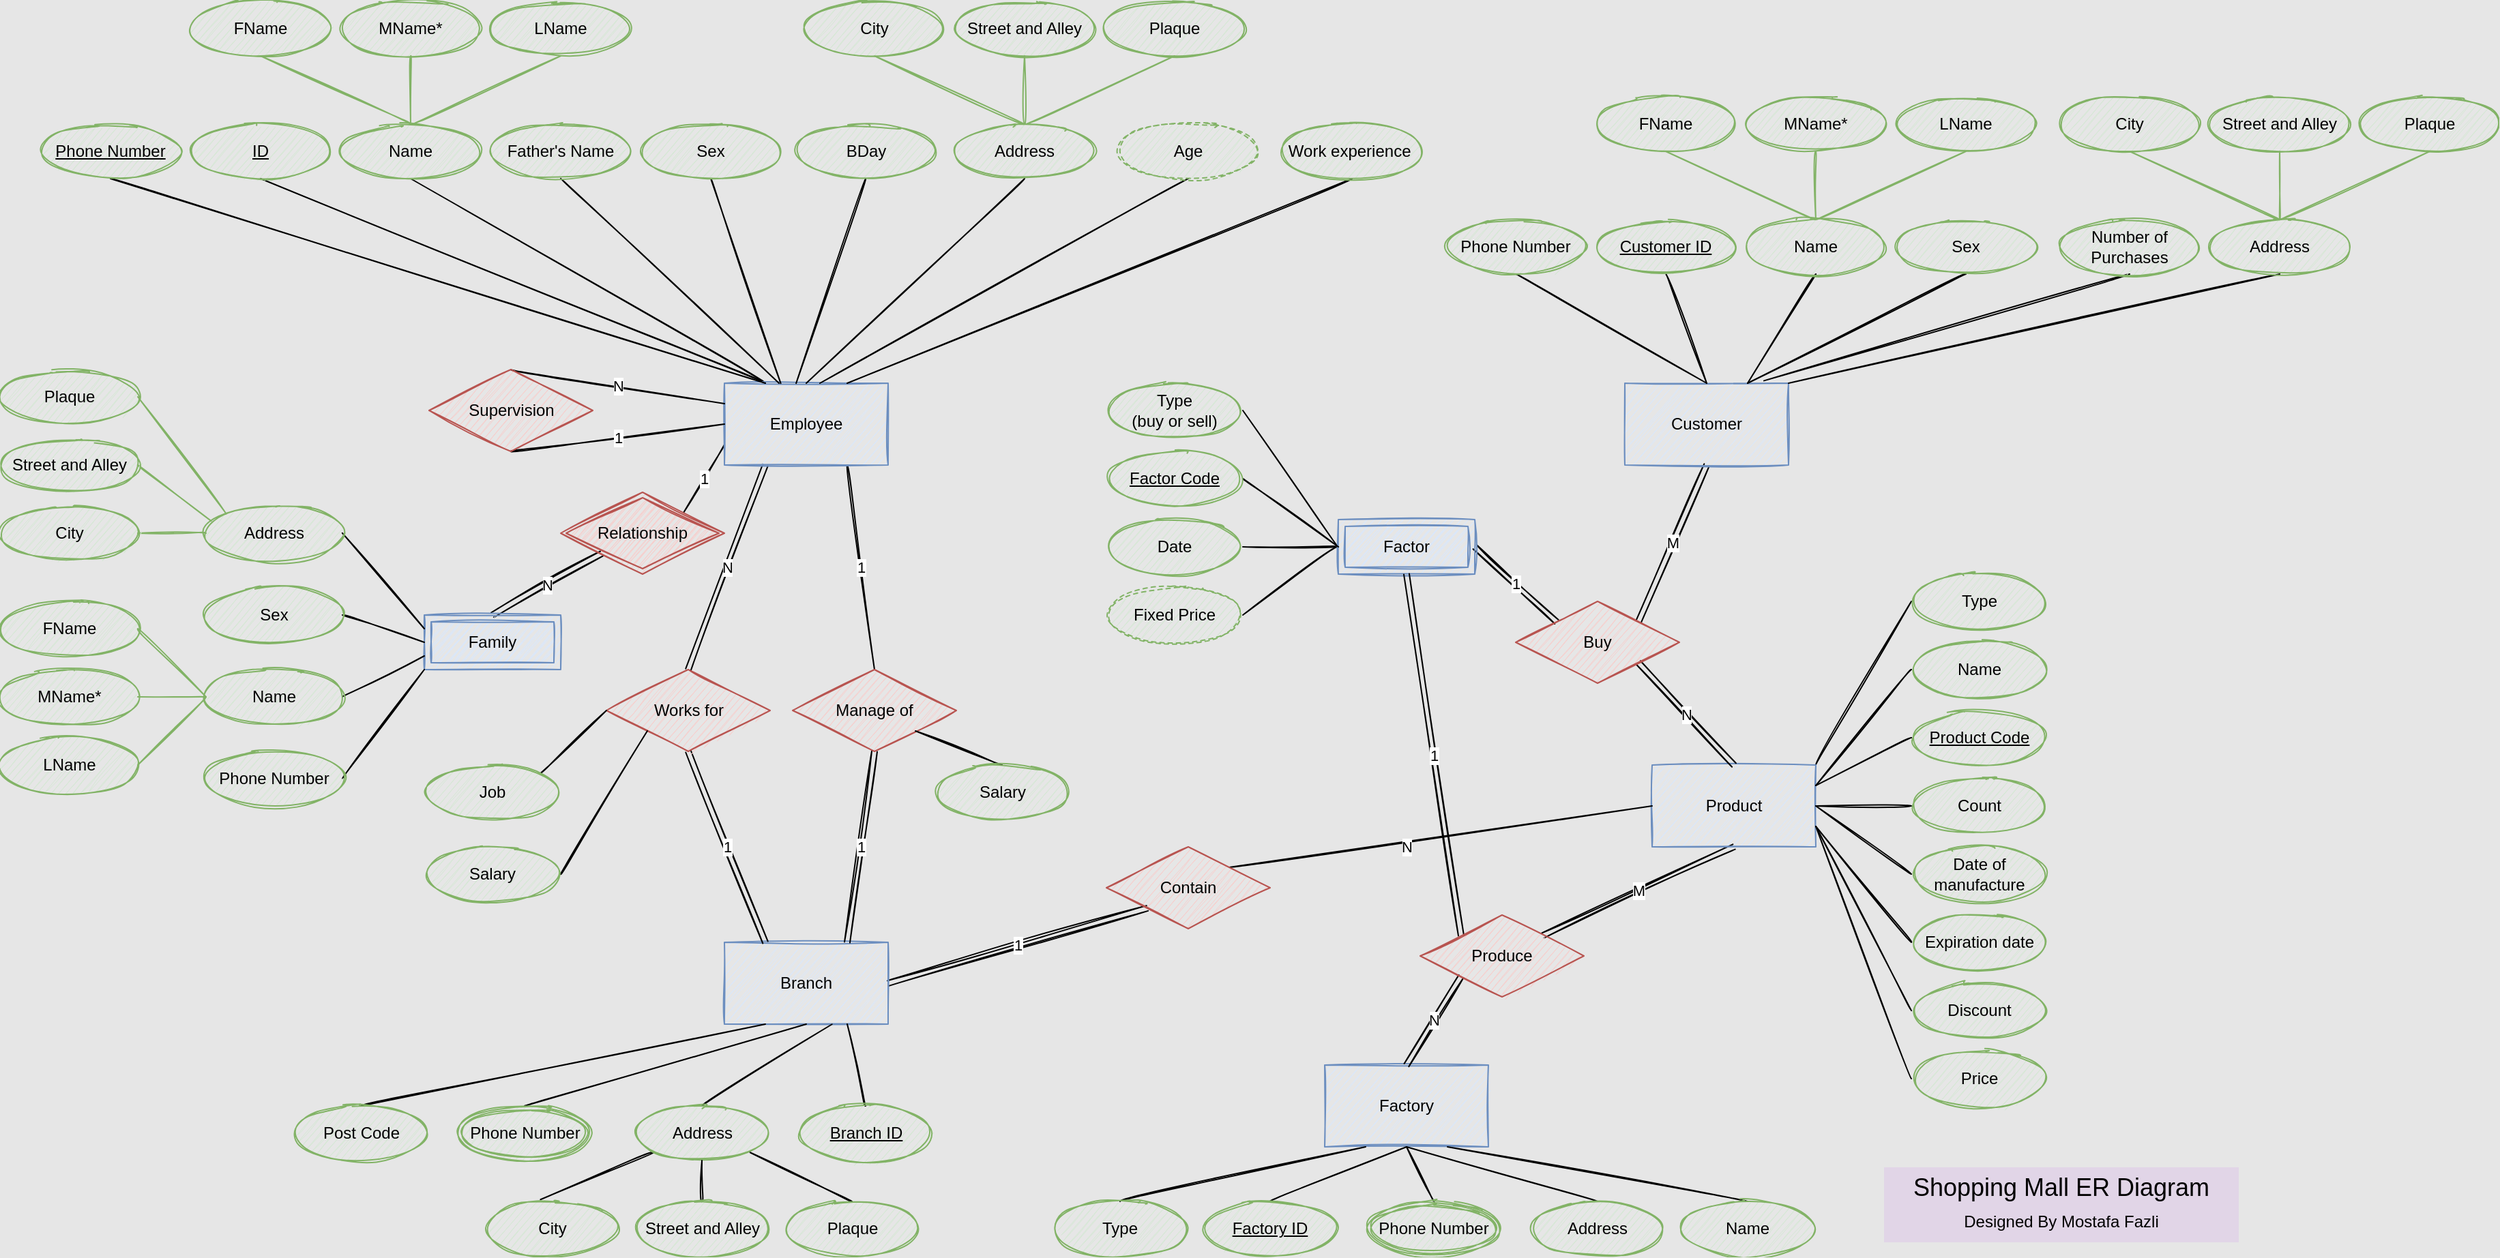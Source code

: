 <mxfile version="15.5.6" type="device"><diagram id="KsmSRCUlyd3_6DX_Sz_A" name="Page-1"><mxGraphModel dx="763" dy="616" grid="0" gridSize="10" guides="1" tooltips="1" connect="1" arrows="1" fold="1" page="0" pageScale="1" pageWidth="827" pageHeight="1169" background="#E6E6E6" math="0" shadow="0"><root><mxCell id="0"/><mxCell id="1" parent="0"/><mxCell id="WpivbtQTpWjzpoOb0Ivc-180" value="1" style="edgeStyle=none;orthogonalLoop=1;jettySize=auto;html=1;exitX=1;exitY=0.5;exitDx=0;exitDy=0;entryX=0;entryY=1;entryDx=0;entryDy=0;startArrow=none;startFill=0;endArrow=none;endFill=0;shape=link;shadow=0;strokeWidth=1;sketch=1;curved=1;" edge="1" parent="1" source="WpivbtQTpWjzpoOb0Ivc-1" target="WpivbtQTpWjzpoOb0Ivc-179"><mxGeometry relative="1" as="geometry"/></mxCell><mxCell id="WpivbtQTpWjzpoOb0Ivc-1" value="Branch" style="whiteSpace=wrap;html=1;fillColor=#dae8fc;strokeColor=#6c8ebf;shadow=0;strokeWidth=1;sketch=1;" vertex="1" parent="1"><mxGeometry x="190" y="370" width="120" height="60" as="geometry"/></mxCell><mxCell id="WpivbtQTpWjzpoOb0Ivc-35" style="edgeStyle=none;orthogonalLoop=1;jettySize=auto;html=1;exitX=0.25;exitY=0;exitDx=0;exitDy=0;entryX=0.5;entryY=1;entryDx=0;entryDy=0;startArrow=none;startFill=0;endArrow=none;endFill=0;shadow=0;strokeWidth=1;sketch=1;curved=1;" edge="1" parent="1" source="WpivbtQTpWjzpoOb0Ivc-2" target="WpivbtQTpWjzpoOb0Ivc-15"><mxGeometry relative="1" as="geometry"/></mxCell><mxCell id="WpivbtQTpWjzpoOb0Ivc-36" style="edgeStyle=none;orthogonalLoop=1;jettySize=auto;html=1;exitX=0.25;exitY=0;exitDx=0;exitDy=0;entryX=0.5;entryY=1;entryDx=0;entryDy=0;startArrow=none;startFill=0;endArrow=none;endFill=0;shadow=0;strokeWidth=1;sketch=1;curved=1;" edge="1" parent="1" source="WpivbtQTpWjzpoOb0Ivc-2" target="WpivbtQTpWjzpoOb0Ivc-12"><mxGeometry relative="1" as="geometry"/></mxCell><mxCell id="WpivbtQTpWjzpoOb0Ivc-74" value="1" style="edgeStyle=none;orthogonalLoop=1;jettySize=auto;html=1;exitX=0;exitY=0.75;exitDx=0;exitDy=0;entryX=1;entryY=0;entryDx=0;entryDy=0;startArrow=none;startFill=0;endArrow=none;endFill=0;shadow=0;strokeWidth=1;sketch=1;curved=1;" edge="1" parent="1" source="WpivbtQTpWjzpoOb0Ivc-2" target="WpivbtQTpWjzpoOb0Ivc-6"><mxGeometry relative="1" as="geometry"/></mxCell><mxCell id="WpivbtQTpWjzpoOb0Ivc-162" value="N" style="edgeStyle=none;orthogonalLoop=1;jettySize=auto;html=1;exitX=0.25;exitY=1;exitDx=0;exitDy=0;entryX=0.5;entryY=0;entryDx=0;entryDy=0;startArrow=none;startFill=0;endArrow=none;endFill=0;shape=link;shadow=0;strokeWidth=1;sketch=1;curved=1;" edge="1" parent="1" source="WpivbtQTpWjzpoOb0Ivc-2" target="WpivbtQTpWjzpoOb0Ivc-160"><mxGeometry relative="1" as="geometry"/></mxCell><mxCell id="WpivbtQTpWjzpoOb0Ivc-164" value="1" style="edgeStyle=none;orthogonalLoop=1;jettySize=auto;html=1;exitX=0.75;exitY=1;exitDx=0;exitDy=0;entryX=0.5;entryY=0;entryDx=0;entryDy=0;startArrow=none;startFill=0;endArrow=none;endFill=0;shadow=0;strokeWidth=1;sketch=1;curved=1;" edge="1" parent="1" source="WpivbtQTpWjzpoOb0Ivc-2" target="WpivbtQTpWjzpoOb0Ivc-161"><mxGeometry relative="1" as="geometry"/></mxCell><mxCell id="WpivbtQTpWjzpoOb0Ivc-2" value="Employee" style="whiteSpace=wrap;html=1;fillColor=#dae8fc;strokeColor=#6c8ebf;shadow=0;strokeWidth=1;sketch=1;" vertex="1" parent="1"><mxGeometry x="190" y="-40" width="120" height="60" as="geometry"/></mxCell><mxCell id="WpivbtQTpWjzpoOb0Ivc-173" value="M" style="edgeStyle=none;orthogonalLoop=1;jettySize=auto;html=1;exitX=0.5;exitY=1;exitDx=0;exitDy=0;entryX=1;entryY=0;entryDx=0;entryDy=0;startArrow=none;startFill=0;endArrow=none;endFill=0;shape=link;shadow=0;strokeWidth=1;sketch=1;curved=1;" edge="1" parent="1" source="WpivbtQTpWjzpoOb0Ivc-3" target="WpivbtQTpWjzpoOb0Ivc-172"><mxGeometry relative="1" as="geometry"/></mxCell><mxCell id="WpivbtQTpWjzpoOb0Ivc-3" value="Customer" style="whiteSpace=wrap;html=1;fillColor=#dae8fc;strokeColor=#6c8ebf;shadow=0;strokeWidth=1;sketch=1;" vertex="1" parent="1"><mxGeometry x="850" y="-40" width="120" height="60" as="geometry"/></mxCell><mxCell id="WpivbtQTpWjzpoOb0Ivc-143" style="edgeStyle=none;orthogonalLoop=1;jettySize=auto;html=1;exitX=1;exitY=0;exitDx=0;exitDy=0;entryX=0;entryY=0.5;entryDx=0;entryDy=0;startArrow=none;startFill=0;endArrow=none;endFill=0;shadow=0;strokeWidth=1;sketch=1;curved=1;" edge="1" parent="1" source="WpivbtQTpWjzpoOb0Ivc-4" target="WpivbtQTpWjzpoOb0Ivc-138"><mxGeometry relative="1" as="geometry"/></mxCell><mxCell id="WpivbtQTpWjzpoOb0Ivc-177" value="M" style="edgeStyle=none;orthogonalLoop=1;jettySize=auto;html=1;exitX=0.5;exitY=1;exitDx=0;exitDy=0;entryX=1;entryY=0;entryDx=0;entryDy=0;startArrow=none;startFill=0;endArrow=none;endFill=0;shape=link;shadow=0;strokeWidth=1;sketch=1;curved=1;" edge="1" parent="1" source="WpivbtQTpWjzpoOb0Ivc-4" target="WpivbtQTpWjzpoOb0Ivc-176"><mxGeometry relative="1" as="geometry"/></mxCell><mxCell id="WpivbtQTpWjzpoOb0Ivc-4" value="Product" style="whiteSpace=wrap;html=1;fillColor=#dae8fc;strokeColor=#6c8ebf;shadow=0;strokeWidth=1;sketch=1;" vertex="1" parent="1"><mxGeometry x="870" y="240" width="120" height="60" as="geometry"/></mxCell><mxCell id="WpivbtQTpWjzpoOb0Ivc-5" value="Factory" style="whiteSpace=wrap;html=1;fillColor=#dae8fc;strokeColor=#6c8ebf;shadow=0;strokeWidth=1;sketch=1;" vertex="1" parent="1"><mxGeometry x="630" y="460" width="120" height="60" as="geometry"/></mxCell><mxCell id="WpivbtQTpWjzpoOb0Ivc-75" value="N" style="edgeStyle=none;orthogonalLoop=1;jettySize=auto;html=1;exitX=0;exitY=1;exitDx=0;exitDy=0;entryX=0.5;entryY=0;entryDx=0;entryDy=0;startArrow=none;startFill=0;endArrow=none;endFill=0;shape=link;shadow=0;strokeWidth=1;sketch=1;curved=1;" edge="1" parent="1" source="WpivbtQTpWjzpoOb0Ivc-6" target="WpivbtQTpWjzpoOb0Ivc-9"><mxGeometry relative="1" as="geometry"/></mxCell><mxCell id="WpivbtQTpWjzpoOb0Ivc-6" value="Relationship" style="shape=rhombus;double=1;perimeter=rhombusPerimeter;whiteSpace=wrap;html=1;align=center;shadow=0;strokeWidth=1;fillColor=#f8cecc;strokeColor=#b85450;sketch=1;" vertex="1" parent="1"><mxGeometry x="70" y="40" width="120" height="60" as="geometry"/></mxCell><mxCell id="WpivbtQTpWjzpoOb0Ivc-9" value="Family" style="shape=ext;margin=3;double=1;whiteSpace=wrap;html=1;align=center;fillColor=#dae8fc;strokeColor=#6c8ebf;shadow=0;strokeWidth=1;sketch=1;" vertex="1" parent="1"><mxGeometry x="-30" y="130" width="100" height="40" as="geometry"/></mxCell><mxCell id="WpivbtQTpWjzpoOb0Ivc-157" style="edgeStyle=none;orthogonalLoop=1;jettySize=auto;html=1;exitX=0;exitY=0.5;exitDx=0;exitDy=0;entryX=1;entryY=0.5;entryDx=0;entryDy=0;startArrow=none;startFill=0;endArrow=none;endFill=0;shadow=0;strokeWidth=1;sketch=1;curved=1;" edge="1" parent="1" source="WpivbtQTpWjzpoOb0Ivc-11" target="WpivbtQTpWjzpoOb0Ivc-156"><mxGeometry relative="1" as="geometry"/></mxCell><mxCell id="WpivbtQTpWjzpoOb0Ivc-158" style="edgeStyle=none;orthogonalLoop=1;jettySize=auto;html=1;exitX=0;exitY=0.5;exitDx=0;exitDy=0;entryX=1;entryY=0.5;entryDx=0;entryDy=0;startArrow=none;startFill=0;endArrow=none;endFill=0;shadow=0;strokeWidth=1;sketch=1;curved=1;" edge="1" parent="1" source="WpivbtQTpWjzpoOb0Ivc-11" target="WpivbtQTpWjzpoOb0Ivc-154"><mxGeometry relative="1" as="geometry"/></mxCell><mxCell id="WpivbtQTpWjzpoOb0Ivc-174" value="1" style="edgeStyle=none;orthogonalLoop=1;jettySize=auto;html=1;exitX=1;exitY=0.5;exitDx=0;exitDy=0;entryX=0;entryY=0;entryDx=0;entryDy=0;startArrow=none;startFill=0;endArrow=none;endFill=0;shape=link;shadow=0;strokeWidth=1;sketch=1;curved=1;" edge="1" parent="1" source="WpivbtQTpWjzpoOb0Ivc-11" target="WpivbtQTpWjzpoOb0Ivc-172"><mxGeometry relative="1" as="geometry"/></mxCell><mxCell id="WpivbtQTpWjzpoOb0Ivc-183" style="edgeStyle=none;orthogonalLoop=1;jettySize=auto;html=1;exitX=0;exitY=0.5;exitDx=0;exitDy=0;entryX=1;entryY=0.5;entryDx=0;entryDy=0;startArrow=none;startFill=0;endArrow=none;endFill=0;shadow=0;strokeWidth=1;sketch=1;curved=1;" edge="1" parent="1" source="WpivbtQTpWjzpoOb0Ivc-11" target="WpivbtQTpWjzpoOb0Ivc-182"><mxGeometry relative="1" as="geometry"/></mxCell><mxCell id="WpivbtQTpWjzpoOb0Ivc-11" value="Factor" style="shape=ext;margin=3;double=1;whiteSpace=wrap;html=1;align=center;fillColor=#dae8fc;strokeColor=#6c8ebf;shadow=0;strokeWidth=1;sketch=1;" vertex="1" parent="1"><mxGeometry x="640" y="60" width="100" height="40" as="geometry"/></mxCell><mxCell id="WpivbtQTpWjzpoOb0Ivc-20" style="edgeStyle=none;orthogonalLoop=1;jettySize=auto;html=1;exitX=0.5;exitY=0;exitDx=0;exitDy=0;entryX=0.5;entryY=1;entryDx=0;entryDy=0;startArrow=none;startFill=0;endArrow=none;endFill=0;shadow=0;strokeWidth=1;fillColor=#d5e8d4;strokeColor=#82b366;sketch=1;curved=1;" edge="1" parent="1" source="WpivbtQTpWjzpoOb0Ivc-12" target="WpivbtQTpWjzpoOb0Ivc-18"><mxGeometry relative="1" as="geometry"/></mxCell><mxCell id="WpivbtQTpWjzpoOb0Ivc-21" style="edgeStyle=none;orthogonalLoop=1;jettySize=auto;html=1;exitX=0.5;exitY=0;exitDx=0;exitDy=0;entryX=0.5;entryY=1;entryDx=0;entryDy=0;startArrow=none;startFill=0;endArrow=none;endFill=0;shadow=0;strokeWidth=1;fillColor=#d5e8d4;strokeColor=#82b366;sketch=1;curved=1;" edge="1" parent="1" source="WpivbtQTpWjzpoOb0Ivc-12" target="WpivbtQTpWjzpoOb0Ivc-16"><mxGeometry relative="1" as="geometry"/></mxCell><mxCell id="WpivbtQTpWjzpoOb0Ivc-12" value="Name" style="ellipse;whiteSpace=wrap;html=1;align=center;shadow=0;strokeWidth=1;fillColor=#d5e8d4;strokeColor=#82b366;sketch=1;" vertex="1" parent="1"><mxGeometry x="-90" y="-230" width="100" height="40" as="geometry"/></mxCell><mxCell id="WpivbtQTpWjzpoOb0Ivc-15" value="ID" style="ellipse;whiteSpace=wrap;html=1;align=center;fontStyle=4;shadow=0;strokeWidth=1;fillColor=#d5e8d4;strokeColor=#82b366;sketch=1;" vertex="1" parent="1"><mxGeometry x="-200" y="-230" width="100" height="40" as="geometry"/></mxCell><mxCell id="WpivbtQTpWjzpoOb0Ivc-16" value="FName" style="ellipse;whiteSpace=wrap;html=1;align=center;shadow=0;strokeWidth=1;fillColor=#d5e8d4;strokeColor=#82b366;sketch=1;" vertex="1" parent="1"><mxGeometry x="-200" y="-320" width="100" height="40" as="geometry"/></mxCell><mxCell id="WpivbtQTpWjzpoOb0Ivc-19" value="" style="orthogonalLoop=1;jettySize=auto;html=1;startArrow=none;startFill=0;endArrow=none;endFill=0;shadow=0;strokeWidth=1;fillColor=#d5e8d4;strokeColor=#82b366;sketch=1;curved=1;" edge="1" parent="1" source="WpivbtQTpWjzpoOb0Ivc-17" target="WpivbtQTpWjzpoOb0Ivc-12"><mxGeometry relative="1" as="geometry"/></mxCell><mxCell id="WpivbtQTpWjzpoOb0Ivc-17" value="MName*" style="ellipse;whiteSpace=wrap;html=1;align=center;shadow=0;strokeWidth=1;fillColor=#d5e8d4;strokeColor=#82b366;sketch=1;" vertex="1" parent="1"><mxGeometry x="-90" y="-320" width="100" height="40" as="geometry"/></mxCell><mxCell id="WpivbtQTpWjzpoOb0Ivc-18" value="LName" style="ellipse;whiteSpace=wrap;html=1;align=center;shadow=0;strokeWidth=1;fillColor=#d5e8d4;strokeColor=#82b366;sketch=1;" vertex="1" parent="1"><mxGeometry x="20" y="-320" width="100" height="40" as="geometry"/></mxCell><mxCell id="WpivbtQTpWjzpoOb0Ivc-45" style="edgeStyle=none;orthogonalLoop=1;jettySize=auto;html=1;exitX=0.5;exitY=1;exitDx=0;exitDy=0;entryX=0.25;entryY=0;entryDx=0;entryDy=0;startArrow=none;startFill=0;endArrow=none;endFill=0;shadow=0;strokeWidth=1;sketch=1;curved=1;" edge="1" parent="1" source="WpivbtQTpWjzpoOb0Ivc-23" target="WpivbtQTpWjzpoOb0Ivc-2"><mxGeometry relative="1" as="geometry"/></mxCell><mxCell id="WpivbtQTpWjzpoOb0Ivc-23" value="Phone Number" style="ellipse;whiteSpace=wrap;html=1;align=center;fontStyle=4;shadow=0;strokeWidth=1;fillColor=#d5e8d4;strokeColor=#82b366;sketch=1;" vertex="1" parent="1"><mxGeometry x="-310" y="-230" width="100" height="40" as="geometry"/></mxCell><mxCell id="WpivbtQTpWjzpoOb0Ivc-38" style="edgeStyle=none;orthogonalLoop=1;jettySize=auto;html=1;exitX=0.5;exitY=1;exitDx=0;exitDy=0;entryX=0.344;entryY=0.001;entryDx=0;entryDy=0;startArrow=none;startFill=0;endArrow=none;endFill=0;entryPerimeter=0;shadow=0;strokeWidth=1;sketch=1;curved=1;" edge="1" parent="1" source="WpivbtQTpWjzpoOb0Ivc-24" target="WpivbtQTpWjzpoOb0Ivc-2"><mxGeometry relative="1" as="geometry"/></mxCell><mxCell id="WpivbtQTpWjzpoOb0Ivc-24" value="Sex" style="ellipse;whiteSpace=wrap;html=1;align=center;shadow=0;strokeWidth=1;fillColor=#d5e8d4;strokeColor=#82b366;sketch=1;" vertex="1" parent="1"><mxGeometry x="130" y="-230" width="100" height="40" as="geometry"/></mxCell><mxCell id="WpivbtQTpWjzpoOb0Ivc-39" style="edgeStyle=none;orthogonalLoop=1;jettySize=auto;html=1;exitX=0.5;exitY=1;exitDx=0;exitDy=0;startArrow=none;startFill=0;endArrow=none;endFill=0;entryX=0.438;entryY=0.001;entryDx=0;entryDy=0;entryPerimeter=0;shadow=0;strokeWidth=1;sketch=1;curved=1;" edge="1" parent="1" source="WpivbtQTpWjzpoOb0Ivc-25" target="WpivbtQTpWjzpoOb0Ivc-2"><mxGeometry relative="1" as="geometry"><mxPoint x="250" y="-40.0" as="targetPoint"/></mxGeometry></mxCell><mxCell id="WpivbtQTpWjzpoOb0Ivc-25" value="BDay" style="ellipse;whiteSpace=wrap;html=1;align=center;shadow=0;strokeWidth=1;fillColor=#d5e8d4;strokeColor=#82b366;sketch=1;" vertex="1" parent="1"><mxGeometry x="243.5" y="-230" width="100" height="40" as="geometry"/></mxCell><mxCell id="WpivbtQTpWjzpoOb0Ivc-30" style="edgeStyle=none;orthogonalLoop=1;jettySize=auto;html=1;exitX=0.5;exitY=0;exitDx=0;exitDy=0;entryX=0.5;entryY=1;entryDx=0;entryDy=0;startArrow=none;startFill=0;endArrow=none;endFill=0;shadow=0;strokeWidth=1;fillColor=#d5e8d4;strokeColor=#82b366;sketch=1;curved=1;" edge="1" parent="1" source="WpivbtQTpWjzpoOb0Ivc-26" target="WpivbtQTpWjzpoOb0Ivc-29"><mxGeometry relative="1" as="geometry"/></mxCell><mxCell id="WpivbtQTpWjzpoOb0Ivc-31" style="edgeStyle=none;orthogonalLoop=1;jettySize=auto;html=1;exitX=0.5;exitY=0;exitDx=0;exitDy=0;entryX=0.5;entryY=1;entryDx=0;entryDy=0;startArrow=none;startFill=0;endArrow=none;endFill=0;shadow=0;strokeWidth=1;fillColor=#d5e8d4;strokeColor=#82b366;sketch=1;curved=1;" edge="1" parent="1" source="WpivbtQTpWjzpoOb0Ivc-26" target="WpivbtQTpWjzpoOb0Ivc-27"><mxGeometry relative="1" as="geometry"/></mxCell><mxCell id="WpivbtQTpWjzpoOb0Ivc-32" style="edgeStyle=none;orthogonalLoop=1;jettySize=auto;html=1;exitX=0.5;exitY=0;exitDx=0;exitDy=0;entryX=0.5;entryY=1;entryDx=0;entryDy=0;startArrow=none;startFill=0;endArrow=none;endFill=0;shadow=0;strokeWidth=1;fillColor=#d5e8d4;strokeColor=#82b366;sketch=1;curved=1;" edge="1" parent="1" source="WpivbtQTpWjzpoOb0Ivc-26" target="WpivbtQTpWjzpoOb0Ivc-28"><mxGeometry relative="1" as="geometry"/></mxCell><mxCell id="WpivbtQTpWjzpoOb0Ivc-40" style="edgeStyle=none;orthogonalLoop=1;jettySize=auto;html=1;exitX=0.5;exitY=1;exitDx=0;exitDy=0;startArrow=none;startFill=0;endArrow=none;endFill=0;shadow=0;strokeWidth=1;sketch=1;curved=1;" edge="1" parent="1" source="WpivbtQTpWjzpoOb0Ivc-26"><mxGeometry relative="1" as="geometry"><mxPoint x="250" y="-40.0" as="targetPoint"/></mxGeometry></mxCell><mxCell id="WpivbtQTpWjzpoOb0Ivc-26" value="Address" style="ellipse;whiteSpace=wrap;html=1;align=center;shadow=0;strokeWidth=1;fillColor=#d5e8d4;strokeColor=#82b366;sketch=1;" vertex="1" parent="1"><mxGeometry x="360" y="-230" width="100" height="40" as="geometry"/></mxCell><mxCell id="WpivbtQTpWjzpoOb0Ivc-27" value="Street and Alley" style="ellipse;whiteSpace=wrap;html=1;align=center;shadow=0;strokeWidth=1;fillColor=#d5e8d4;strokeColor=#82b366;sketch=1;" vertex="1" parent="1"><mxGeometry x="360" y="-320" width="100" height="40" as="geometry"/></mxCell><mxCell id="WpivbtQTpWjzpoOb0Ivc-28" value="Plaque" style="ellipse;whiteSpace=wrap;html=1;align=center;shadow=0;strokeWidth=1;fillColor=#d5e8d4;strokeColor=#82b366;sketch=1;" vertex="1" parent="1"><mxGeometry x="470" y="-320" width="100" height="40" as="geometry"/></mxCell><mxCell id="WpivbtQTpWjzpoOb0Ivc-29" value="City" style="ellipse;whiteSpace=wrap;html=1;align=center;shadow=0;strokeWidth=1;fillColor=#d5e8d4;strokeColor=#82b366;sketch=1;" vertex="1" parent="1"><mxGeometry x="250" y="-320" width="100" height="40" as="geometry"/></mxCell><mxCell id="WpivbtQTpWjzpoOb0Ivc-41" style="edgeStyle=none;orthogonalLoop=1;jettySize=auto;html=1;exitX=0.5;exitY=1;exitDx=0;exitDy=0;startArrow=none;startFill=0;endArrow=none;endFill=0;shadow=0;strokeWidth=1;sketch=1;curved=1;" edge="1" parent="1" source="WpivbtQTpWjzpoOb0Ivc-33"><mxGeometry relative="1" as="geometry"><mxPoint x="260" y="-40.0" as="targetPoint"/></mxGeometry></mxCell><mxCell id="WpivbtQTpWjzpoOb0Ivc-33" value="Age" style="ellipse;whiteSpace=wrap;html=1;align=center;dashed=1;shadow=0;strokeWidth=1;fillColor=#d5e8d4;strokeColor=#82b366;sketch=1;" vertex="1" parent="1"><mxGeometry x="480" y="-230" width="100" height="40" as="geometry"/></mxCell><mxCell id="WpivbtQTpWjzpoOb0Ivc-42" style="edgeStyle=none;orthogonalLoop=1;jettySize=auto;html=1;exitX=0.5;exitY=1;exitDx=0;exitDy=0;entryX=0.75;entryY=0;entryDx=0;entryDy=0;startArrow=none;startFill=0;endArrow=none;endFill=0;shadow=0;strokeWidth=1;sketch=1;curved=1;" edge="1" parent="1" source="WpivbtQTpWjzpoOb0Ivc-34" target="WpivbtQTpWjzpoOb0Ivc-2"><mxGeometry relative="1" as="geometry"/></mxCell><mxCell id="WpivbtQTpWjzpoOb0Ivc-34" value="Work experience&amp;nbsp;" style="ellipse;whiteSpace=wrap;html=1;align=center;shadow=0;strokeWidth=1;fillColor=#d5e8d4;strokeColor=#82b366;sketch=1;" vertex="1" parent="1"><mxGeometry x="600" y="-230" width="100" height="40" as="geometry"/></mxCell><mxCell id="WpivbtQTpWjzpoOb0Ivc-44" style="edgeStyle=none;orthogonalLoop=1;jettySize=auto;html=1;exitX=0.5;exitY=1;exitDx=0;exitDy=0;startArrow=none;startFill=0;endArrow=none;endFill=0;shadow=0;strokeWidth=1;sketch=1;curved=1;" edge="1" parent="1" source="WpivbtQTpWjzpoOb0Ivc-43"><mxGeometry relative="1" as="geometry"><mxPoint x="230" y="-40" as="targetPoint"/></mxGeometry></mxCell><mxCell id="WpivbtQTpWjzpoOb0Ivc-43" value="Father's Name" style="ellipse;whiteSpace=wrap;html=1;align=center;shadow=0;strokeWidth=1;fillColor=#d5e8d4;strokeColor=#82b366;sketch=1;" vertex="1" parent="1"><mxGeometry x="20" y="-230" width="100" height="40" as="geometry"/></mxCell><mxCell id="WpivbtQTpWjzpoOb0Ivc-46" style="edgeStyle=none;orthogonalLoop=1;jettySize=auto;html=1;exitX=0.5;exitY=0;exitDx=0;exitDy=0;entryX=0.5;entryY=1;entryDx=0;entryDy=0;startArrow=none;startFill=0;endArrow=none;endFill=0;shadow=0;strokeWidth=1;fillColor=#d5e8d4;strokeColor=#82b366;sketch=1;curved=1;" edge="1" parent="1" source="WpivbtQTpWjzpoOb0Ivc-48" target="WpivbtQTpWjzpoOb0Ivc-53"><mxGeometry relative="1" as="geometry"/></mxCell><mxCell id="WpivbtQTpWjzpoOb0Ivc-47" style="edgeStyle=none;orthogonalLoop=1;jettySize=auto;html=1;exitX=0.5;exitY=0;exitDx=0;exitDy=0;entryX=0.5;entryY=1;entryDx=0;entryDy=0;startArrow=none;startFill=0;endArrow=none;endFill=0;shadow=0;strokeWidth=1;fillColor=#d5e8d4;strokeColor=#82b366;sketch=1;curved=1;" edge="1" parent="1" source="WpivbtQTpWjzpoOb0Ivc-48" target="WpivbtQTpWjzpoOb0Ivc-50"><mxGeometry relative="1" as="geometry"/></mxCell><mxCell id="WpivbtQTpWjzpoOb0Ivc-71" style="edgeStyle=none;orthogonalLoop=1;jettySize=auto;html=1;exitX=0.5;exitY=1;exitDx=0;exitDy=0;entryX=0.75;entryY=0;entryDx=0;entryDy=0;startArrow=none;startFill=0;endArrow=none;endFill=0;shadow=0;strokeWidth=1;sketch=1;curved=1;" edge="1" parent="1" source="WpivbtQTpWjzpoOb0Ivc-48" target="WpivbtQTpWjzpoOb0Ivc-3"><mxGeometry relative="1" as="geometry"/></mxCell><mxCell id="WpivbtQTpWjzpoOb0Ivc-48" value="Name" style="ellipse;whiteSpace=wrap;html=1;align=center;shadow=0;strokeWidth=1;fillColor=#d5e8d4;strokeColor=#82b366;sketch=1;" vertex="1" parent="1"><mxGeometry x="940" y="-160" width="100" height="40" as="geometry"/></mxCell><mxCell id="WpivbtQTpWjzpoOb0Ivc-72" style="edgeStyle=none;orthogonalLoop=1;jettySize=auto;html=1;exitX=0.5;exitY=1;exitDx=0;exitDy=0;entryX=0.5;entryY=0;entryDx=0;entryDy=0;startArrow=none;startFill=0;endArrow=none;endFill=0;shadow=0;strokeWidth=1;sketch=1;curved=1;" edge="1" parent="1" source="WpivbtQTpWjzpoOb0Ivc-49" target="WpivbtQTpWjzpoOb0Ivc-3"><mxGeometry relative="1" as="geometry"/></mxCell><mxCell id="WpivbtQTpWjzpoOb0Ivc-49" value="Customer ID" style="ellipse;whiteSpace=wrap;html=1;align=center;fontStyle=4;shadow=0;strokeWidth=1;fillColor=#d5e8d4;strokeColor=#82b366;sketch=1;" vertex="1" parent="1"><mxGeometry x="830" y="-160" width="100" height="40" as="geometry"/></mxCell><mxCell id="WpivbtQTpWjzpoOb0Ivc-50" value="FName" style="ellipse;whiteSpace=wrap;html=1;align=center;shadow=0;strokeWidth=1;fillColor=#d5e8d4;strokeColor=#82b366;sketch=1;" vertex="1" parent="1"><mxGeometry x="830" y="-250" width="100" height="40" as="geometry"/></mxCell><mxCell id="WpivbtQTpWjzpoOb0Ivc-51" value="" style="orthogonalLoop=1;jettySize=auto;html=1;startArrow=none;startFill=0;endArrow=none;endFill=0;shadow=0;strokeWidth=1;fillColor=#d5e8d4;strokeColor=#82b366;sketch=1;curved=1;" edge="1" parent="1" source="WpivbtQTpWjzpoOb0Ivc-52" target="WpivbtQTpWjzpoOb0Ivc-48"><mxGeometry relative="1" as="geometry"/></mxCell><mxCell id="WpivbtQTpWjzpoOb0Ivc-52" value="MName*" style="ellipse;whiteSpace=wrap;html=1;align=center;shadow=0;strokeWidth=1;fillColor=#d5e8d4;strokeColor=#82b366;sketch=1;" vertex="1" parent="1"><mxGeometry x="940" y="-250" width="100" height="40" as="geometry"/></mxCell><mxCell id="WpivbtQTpWjzpoOb0Ivc-53" value="LName" style="ellipse;whiteSpace=wrap;html=1;align=center;shadow=0;strokeWidth=1;fillColor=#d5e8d4;strokeColor=#82b366;sketch=1;" vertex="1" parent="1"><mxGeometry x="1050" y="-250" width="100" height="40" as="geometry"/></mxCell><mxCell id="WpivbtQTpWjzpoOb0Ivc-70" style="edgeStyle=none;orthogonalLoop=1;jettySize=auto;html=1;exitX=0.5;exitY=1;exitDx=0;exitDy=0;entryX=0.75;entryY=0;entryDx=0;entryDy=0;startArrow=none;startFill=0;endArrow=none;endFill=0;shadow=0;strokeWidth=1;sketch=1;curved=1;" edge="1" parent="1" source="WpivbtQTpWjzpoOb0Ivc-55" target="WpivbtQTpWjzpoOb0Ivc-3"><mxGeometry relative="1" as="geometry"/></mxCell><mxCell id="WpivbtQTpWjzpoOb0Ivc-55" value="Sex" style="ellipse;whiteSpace=wrap;html=1;align=center;shadow=0;strokeWidth=1;fillColor=#d5e8d4;strokeColor=#82b366;sketch=1;" vertex="1" parent="1"><mxGeometry x="1050" y="-160" width="100" height="40" as="geometry"/></mxCell><mxCell id="WpivbtQTpWjzpoOb0Ivc-57" style="edgeStyle=none;orthogonalLoop=1;jettySize=auto;html=1;exitX=0.5;exitY=0;exitDx=0;exitDy=0;entryX=0.5;entryY=1;entryDx=0;entryDy=0;startArrow=none;startFill=0;endArrow=none;endFill=0;shadow=0;strokeWidth=1;fillColor=#d5e8d4;strokeColor=#82b366;sketch=1;curved=1;" edge="1" parent="1" source="WpivbtQTpWjzpoOb0Ivc-60" target="WpivbtQTpWjzpoOb0Ivc-63"><mxGeometry relative="1" as="geometry"/></mxCell><mxCell id="WpivbtQTpWjzpoOb0Ivc-58" style="edgeStyle=none;orthogonalLoop=1;jettySize=auto;html=1;exitX=0.5;exitY=0;exitDx=0;exitDy=0;entryX=0.5;entryY=1;entryDx=0;entryDy=0;startArrow=none;startFill=0;endArrow=none;endFill=0;shadow=0;strokeWidth=1;fillColor=#d5e8d4;strokeColor=#82b366;sketch=1;curved=1;" edge="1" parent="1" source="WpivbtQTpWjzpoOb0Ivc-60" target="WpivbtQTpWjzpoOb0Ivc-61"><mxGeometry relative="1" as="geometry"/></mxCell><mxCell id="WpivbtQTpWjzpoOb0Ivc-59" style="edgeStyle=none;orthogonalLoop=1;jettySize=auto;html=1;exitX=0.5;exitY=0;exitDx=0;exitDy=0;entryX=0.5;entryY=1;entryDx=0;entryDy=0;startArrow=none;startFill=0;endArrow=none;endFill=0;shadow=0;strokeWidth=1;fillColor=#d5e8d4;strokeColor=#82b366;sketch=1;curved=1;" edge="1" parent="1" source="WpivbtQTpWjzpoOb0Ivc-60" target="WpivbtQTpWjzpoOb0Ivc-62"><mxGeometry relative="1" as="geometry"/></mxCell><mxCell id="WpivbtQTpWjzpoOb0Ivc-68" style="edgeStyle=none;orthogonalLoop=1;jettySize=auto;html=1;exitX=0.5;exitY=1;exitDx=0;exitDy=0;entryX=1;entryY=0;entryDx=0;entryDy=0;startArrow=none;startFill=0;endArrow=none;endFill=0;shadow=0;strokeWidth=1;sketch=1;curved=1;" edge="1" parent="1" source="WpivbtQTpWjzpoOb0Ivc-60" target="WpivbtQTpWjzpoOb0Ivc-3"><mxGeometry relative="1" as="geometry"/></mxCell><mxCell id="WpivbtQTpWjzpoOb0Ivc-60" value="Address" style="ellipse;whiteSpace=wrap;html=1;align=center;shadow=0;strokeWidth=1;fillColor=#d5e8d4;strokeColor=#82b366;sketch=1;" vertex="1" parent="1"><mxGeometry x="1280" y="-160" width="100" height="40" as="geometry"/></mxCell><mxCell id="WpivbtQTpWjzpoOb0Ivc-61" value="Street and Alley" style="ellipse;whiteSpace=wrap;html=1;align=center;shadow=0;strokeWidth=1;fillColor=#d5e8d4;strokeColor=#82b366;sketch=1;" vertex="1" parent="1"><mxGeometry x="1280" y="-250" width="100" height="40" as="geometry"/></mxCell><mxCell id="WpivbtQTpWjzpoOb0Ivc-62" value="Plaque" style="ellipse;whiteSpace=wrap;html=1;align=center;shadow=0;strokeWidth=1;fillColor=#d5e8d4;strokeColor=#82b366;sketch=1;" vertex="1" parent="1"><mxGeometry x="1390" y="-250" width="100" height="40" as="geometry"/></mxCell><mxCell id="WpivbtQTpWjzpoOb0Ivc-63" value="City" style="ellipse;whiteSpace=wrap;html=1;align=center;shadow=0;strokeWidth=1;fillColor=#d5e8d4;strokeColor=#82b366;sketch=1;" vertex="1" parent="1"><mxGeometry x="1170" y="-250" width="100" height="40" as="geometry"/></mxCell><mxCell id="WpivbtQTpWjzpoOb0Ivc-69" style="edgeStyle=none;orthogonalLoop=1;jettySize=auto;html=1;exitX=0.5;exitY=1;exitDx=0;exitDy=0;entryX=0.85;entryY=-0.03;entryDx=0;entryDy=0;entryPerimeter=0;startArrow=none;startFill=0;endArrow=none;endFill=0;shadow=0;strokeWidth=1;sketch=1;curved=1;" edge="1" parent="1" source="WpivbtQTpWjzpoOb0Ivc-65" target="WpivbtQTpWjzpoOb0Ivc-3"><mxGeometry relative="1" as="geometry"/></mxCell><mxCell id="WpivbtQTpWjzpoOb0Ivc-65" value="Number of Purchases" style="ellipse;whiteSpace=wrap;html=1;align=center;shadow=0;strokeWidth=1;fillColor=#d5e8d4;strokeColor=#82b366;sketch=1;" vertex="1" parent="1"><mxGeometry x="1170" y="-160" width="100" height="40" as="geometry"/></mxCell><mxCell id="WpivbtQTpWjzpoOb0Ivc-73" style="edgeStyle=none;orthogonalLoop=1;jettySize=auto;html=1;exitX=0.5;exitY=1;exitDx=0;exitDy=0;entryX=0.5;entryY=0;entryDx=0;entryDy=0;startArrow=none;startFill=0;endArrow=none;endFill=0;shadow=0;strokeWidth=1;sketch=1;curved=1;" edge="1" parent="1" source="WpivbtQTpWjzpoOb0Ivc-67" target="WpivbtQTpWjzpoOb0Ivc-3"><mxGeometry relative="1" as="geometry"/></mxCell><mxCell id="WpivbtQTpWjzpoOb0Ivc-67" value="Phone Number" style="ellipse;whiteSpace=wrap;html=1;align=center;shadow=0;strokeWidth=1;fillColor=#d5e8d4;strokeColor=#82b366;sketch=1;" vertex="1" parent="1"><mxGeometry x="720" y="-160" width="100" height="40" as="geometry"/></mxCell><mxCell id="WpivbtQTpWjzpoOb0Ivc-87" style="edgeStyle=none;orthogonalLoop=1;jettySize=auto;html=1;exitX=0;exitY=0.5;exitDx=0;exitDy=0;entryX=1;entryY=0.5;entryDx=0;entryDy=0;startArrow=none;startFill=0;endArrow=none;endFill=0;shadow=0;strokeWidth=1;fillColor=#d5e8d4;strokeColor=#82b366;sketch=1;curved=1;" edge="1" parent="1" source="WpivbtQTpWjzpoOb0Ivc-76" target="WpivbtQTpWjzpoOb0Ivc-79"><mxGeometry relative="1" as="geometry"/></mxCell><mxCell id="WpivbtQTpWjzpoOb0Ivc-88" style="edgeStyle=none;orthogonalLoop=1;jettySize=auto;html=1;exitX=0;exitY=0.5;exitDx=0;exitDy=0;startArrow=none;startFill=0;endArrow=none;endFill=0;shadow=0;strokeWidth=1;fillColor=#d5e8d4;strokeColor=#82b366;sketch=1;curved=1;" edge="1" parent="1" source="WpivbtQTpWjzpoOb0Ivc-76" target="WpivbtQTpWjzpoOb0Ivc-78"><mxGeometry relative="1" as="geometry"/></mxCell><mxCell id="WpivbtQTpWjzpoOb0Ivc-98" style="edgeStyle=none;orthogonalLoop=1;jettySize=auto;html=1;exitX=1;exitY=0.5;exitDx=0;exitDy=0;entryX=0;entryY=0.75;entryDx=0;entryDy=0;startArrow=none;startFill=0;endArrow=none;endFill=0;shadow=0;strokeWidth=1;sketch=1;curved=1;" edge="1" parent="1" source="WpivbtQTpWjzpoOb0Ivc-76" target="WpivbtQTpWjzpoOb0Ivc-9"><mxGeometry relative="1" as="geometry"/></mxCell><mxCell id="WpivbtQTpWjzpoOb0Ivc-76" value="Name" style="ellipse;whiteSpace=wrap;html=1;align=center;shadow=0;strokeWidth=1;fillColor=#d5e8d4;strokeColor=#82b366;sketch=1;" vertex="1" parent="1"><mxGeometry x="-190" y="170" width="100" height="40" as="geometry"/></mxCell><mxCell id="WpivbtQTpWjzpoOb0Ivc-89" style="edgeStyle=none;orthogonalLoop=1;jettySize=auto;html=1;exitX=1;exitY=0.5;exitDx=0;exitDy=0;entryX=0;entryY=0.5;entryDx=0;entryDy=0;startArrow=none;startFill=0;endArrow=none;endFill=0;shadow=0;strokeWidth=1;fillColor=#d5e8d4;strokeColor=#82b366;sketch=1;curved=1;" edge="1" parent="1" source="WpivbtQTpWjzpoOb0Ivc-77" target="WpivbtQTpWjzpoOb0Ivc-76"><mxGeometry relative="1" as="geometry"/></mxCell><mxCell id="WpivbtQTpWjzpoOb0Ivc-77" value="FName" style="ellipse;whiteSpace=wrap;html=1;align=center;shadow=0;strokeWidth=1;fillColor=#d5e8d4;strokeColor=#82b366;sketch=1;" vertex="1" parent="1"><mxGeometry x="-340" y="120" width="100" height="40" as="geometry"/></mxCell><mxCell id="WpivbtQTpWjzpoOb0Ivc-78" value="MName*" style="ellipse;whiteSpace=wrap;html=1;align=center;shadow=0;strokeWidth=1;fillColor=#d5e8d4;strokeColor=#82b366;sketch=1;" vertex="1" parent="1"><mxGeometry x="-340" y="170" width="100" height="40" as="geometry"/></mxCell><mxCell id="WpivbtQTpWjzpoOb0Ivc-79" value="LName" style="ellipse;whiteSpace=wrap;html=1;align=center;shadow=0;strokeWidth=1;fillColor=#d5e8d4;strokeColor=#82b366;sketch=1;" vertex="1" parent="1"><mxGeometry x="-340" y="220" width="100" height="40" as="geometry"/></mxCell><mxCell id="WpivbtQTpWjzpoOb0Ivc-99" style="edgeStyle=none;orthogonalLoop=1;jettySize=auto;html=1;exitX=1;exitY=0.5;exitDx=0;exitDy=0;entryX=0;entryY=0.5;entryDx=0;entryDy=0;startArrow=none;startFill=0;endArrow=none;endFill=0;shadow=0;strokeWidth=1;sketch=1;curved=1;" edge="1" parent="1" source="WpivbtQTpWjzpoOb0Ivc-81" target="WpivbtQTpWjzpoOb0Ivc-9"><mxGeometry relative="1" as="geometry"/></mxCell><mxCell id="WpivbtQTpWjzpoOb0Ivc-81" value="Sex" style="ellipse;whiteSpace=wrap;html=1;align=center;shadow=0;strokeWidth=1;fillColor=#d5e8d4;strokeColor=#82b366;sketch=1;" vertex="1" parent="1"><mxGeometry x="-190" y="110" width="100" height="40" as="geometry"/></mxCell><mxCell id="WpivbtQTpWjzpoOb0Ivc-90" style="edgeStyle=none;orthogonalLoop=1;jettySize=auto;html=1;exitX=0;exitY=0.5;exitDx=0;exitDy=0;entryX=1;entryY=0.5;entryDx=0;entryDy=0;startArrow=none;startFill=0;endArrow=none;endFill=0;shadow=0;strokeWidth=1;fillColor=#d5e8d4;strokeColor=#82b366;sketch=1;curved=1;" edge="1" parent="1" source="WpivbtQTpWjzpoOb0Ivc-82" target="WpivbtQTpWjzpoOb0Ivc-85"><mxGeometry relative="1" as="geometry"/></mxCell><mxCell id="WpivbtQTpWjzpoOb0Ivc-93" style="edgeStyle=none;orthogonalLoop=1;jettySize=auto;html=1;exitX=0;exitY=0;exitDx=0;exitDy=0;entryX=1;entryY=0.5;entryDx=0;entryDy=0;startArrow=none;startFill=0;endArrow=none;endFill=0;shadow=0;strokeWidth=1;fillColor=#d5e8d4;strokeColor=#82b366;sketch=1;curved=1;" edge="1" parent="1" source="WpivbtQTpWjzpoOb0Ivc-82" target="WpivbtQTpWjzpoOb0Ivc-84"><mxGeometry relative="1" as="geometry"/></mxCell><mxCell id="WpivbtQTpWjzpoOb0Ivc-100" style="edgeStyle=none;orthogonalLoop=1;jettySize=auto;html=1;exitX=1;exitY=0.5;exitDx=0;exitDy=0;entryX=0;entryY=0.25;entryDx=0;entryDy=0;startArrow=none;startFill=0;endArrow=none;endFill=0;shadow=0;strokeWidth=1;sketch=1;curved=1;" edge="1" parent="1" source="WpivbtQTpWjzpoOb0Ivc-82" target="WpivbtQTpWjzpoOb0Ivc-9"><mxGeometry relative="1" as="geometry"/></mxCell><mxCell id="WpivbtQTpWjzpoOb0Ivc-82" value="Address" style="ellipse;whiteSpace=wrap;html=1;align=center;shadow=0;strokeWidth=1;fillColor=#d5e8d4;strokeColor=#82b366;sketch=1;" vertex="1" parent="1"><mxGeometry x="-190" y="50" width="100" height="40" as="geometry"/></mxCell><mxCell id="WpivbtQTpWjzpoOb0Ivc-91" style="edgeStyle=none;orthogonalLoop=1;jettySize=auto;html=1;exitX=1;exitY=0.5;exitDx=0;exitDy=0;entryX=0.038;entryY=0.277;entryDx=0;entryDy=0;startArrow=none;startFill=0;endArrow=none;endFill=0;entryPerimeter=0;shadow=0;strokeWidth=1;fillColor=#d5e8d4;strokeColor=#82b366;sketch=1;curved=1;" edge="1" parent="1" source="WpivbtQTpWjzpoOb0Ivc-83" target="WpivbtQTpWjzpoOb0Ivc-82"><mxGeometry relative="1" as="geometry"/></mxCell><mxCell id="WpivbtQTpWjzpoOb0Ivc-83" value="Street and Alley" style="ellipse;whiteSpace=wrap;html=1;align=center;shadow=0;strokeWidth=1;fillColor=#d5e8d4;strokeColor=#82b366;sketch=1;" vertex="1" parent="1"><mxGeometry x="-340" width="100" height="40" as="geometry"/></mxCell><mxCell id="WpivbtQTpWjzpoOb0Ivc-84" value="Plaque" style="ellipse;whiteSpace=wrap;html=1;align=center;shadow=0;strokeWidth=1;fillColor=#d5e8d4;strokeColor=#82b366;sketch=1;" vertex="1" parent="1"><mxGeometry x="-340" y="-50" width="100" height="40" as="geometry"/></mxCell><mxCell id="WpivbtQTpWjzpoOb0Ivc-85" value="City" style="ellipse;whiteSpace=wrap;html=1;align=center;shadow=0;strokeWidth=1;fillColor=#d5e8d4;strokeColor=#82b366;sketch=1;" vertex="1" parent="1"><mxGeometry x="-340" y="50" width="100" height="40" as="geometry"/></mxCell><mxCell id="WpivbtQTpWjzpoOb0Ivc-97" style="edgeStyle=none;orthogonalLoop=1;jettySize=auto;html=1;exitX=1;exitY=0.5;exitDx=0;exitDy=0;entryX=0;entryY=1;entryDx=0;entryDy=0;startArrow=none;startFill=0;endArrow=none;endFill=0;shadow=0;strokeWidth=1;sketch=1;curved=1;" edge="1" parent="1" source="WpivbtQTpWjzpoOb0Ivc-95" target="WpivbtQTpWjzpoOb0Ivc-9"><mxGeometry relative="1" as="geometry"/></mxCell><mxCell id="WpivbtQTpWjzpoOb0Ivc-95" value="&lt;span&gt;Phone Number&lt;/span&gt;" style="ellipse;whiteSpace=wrap;html=1;align=center;shadow=0;strokeWidth=1;fillColor=#d5e8d4;strokeColor=#82b366;sketch=1;" vertex="1" parent="1"><mxGeometry x="-190" y="230" width="100" height="40" as="geometry"/></mxCell><mxCell id="WpivbtQTpWjzpoOb0Ivc-110" style="edgeStyle=none;orthogonalLoop=1;jettySize=auto;html=1;exitX=0;exitY=1;exitDx=0;exitDy=0;entryX=0.417;entryY=-0.034;entryDx=0;entryDy=0;entryPerimeter=0;startArrow=none;startFill=0;endArrow=none;endFill=0;shadow=0;strokeWidth=1;sketch=1;curved=1;" edge="1" parent="1" source="WpivbtQTpWjzpoOb0Ivc-102" target="WpivbtQTpWjzpoOb0Ivc-105"><mxGeometry relative="1" as="geometry"/></mxCell><mxCell id="WpivbtQTpWjzpoOb0Ivc-115" style="edgeStyle=none;orthogonalLoop=1;jettySize=auto;html=1;exitX=0.5;exitY=0;exitDx=0;exitDy=0;entryX=0.657;entryY=1.002;entryDx=0;entryDy=0;entryPerimeter=0;startArrow=none;startFill=0;endArrow=none;endFill=0;shadow=0;strokeWidth=1;sketch=1;curved=1;" edge="1" parent="1" source="WpivbtQTpWjzpoOb0Ivc-102" target="WpivbtQTpWjzpoOb0Ivc-1"><mxGeometry relative="1" as="geometry"/></mxCell><mxCell id="WpivbtQTpWjzpoOb0Ivc-102" value="Address" style="ellipse;whiteSpace=wrap;html=1;align=center;shadow=0;strokeWidth=1;fillColor=#d5e8d4;strokeColor=#82b366;sketch=1;" vertex="1" parent="1"><mxGeometry x="123.5" y="490" width="100" height="40" as="geometry"/></mxCell><mxCell id="WpivbtQTpWjzpoOb0Ivc-111" style="edgeStyle=none;orthogonalLoop=1;jettySize=auto;html=1;exitX=0.5;exitY=0;exitDx=0;exitDy=0;entryX=0.5;entryY=1;entryDx=0;entryDy=0;startArrow=none;startFill=0;endArrow=none;endFill=0;shadow=0;strokeWidth=1;sketch=1;curved=1;" edge="1" parent="1" source="WpivbtQTpWjzpoOb0Ivc-103" target="WpivbtQTpWjzpoOb0Ivc-102"><mxGeometry relative="1" as="geometry"/></mxCell><mxCell id="WpivbtQTpWjzpoOb0Ivc-103" value="Street and Alley" style="ellipse;whiteSpace=wrap;html=1;align=center;shadow=0;strokeWidth=1;fillColor=#d5e8d4;strokeColor=#82b366;sketch=1;" vertex="1" parent="1"><mxGeometry x="123.5" y="560" width="100" height="40" as="geometry"/></mxCell><mxCell id="WpivbtQTpWjzpoOb0Ivc-112" style="edgeStyle=none;orthogonalLoop=1;jettySize=auto;html=1;exitX=0.5;exitY=0;exitDx=0;exitDy=0;entryX=1;entryY=1;entryDx=0;entryDy=0;startArrow=none;startFill=0;endArrow=none;endFill=0;shadow=0;strokeWidth=1;sketch=1;curved=1;" edge="1" parent="1" source="WpivbtQTpWjzpoOb0Ivc-104" target="WpivbtQTpWjzpoOb0Ivc-102"><mxGeometry relative="1" as="geometry"/></mxCell><mxCell id="WpivbtQTpWjzpoOb0Ivc-104" value="Plaque" style="ellipse;whiteSpace=wrap;html=1;align=center;shadow=0;strokeWidth=1;fillColor=#d5e8d4;strokeColor=#82b366;sketch=1;" vertex="1" parent="1"><mxGeometry x="233.5" y="560" width="100" height="40" as="geometry"/></mxCell><mxCell id="WpivbtQTpWjzpoOb0Ivc-105" value="City" style="ellipse;whiteSpace=wrap;html=1;align=center;shadow=0;strokeWidth=1;fillColor=#d5e8d4;strokeColor=#82b366;sketch=1;" vertex="1" parent="1"><mxGeometry x="13.5" y="560" width="100" height="40" as="geometry"/></mxCell><mxCell id="WpivbtQTpWjzpoOb0Ivc-116" style="edgeStyle=none;orthogonalLoop=1;jettySize=auto;html=1;exitX=0.5;exitY=0;exitDx=0;exitDy=0;entryX=0.5;entryY=1;entryDx=0;entryDy=0;startArrow=none;startFill=0;endArrow=none;endFill=0;shadow=0;strokeWidth=1;sketch=1;curved=1;" edge="1" parent="1" source="WpivbtQTpWjzpoOb0Ivc-106" target="WpivbtQTpWjzpoOb0Ivc-1"><mxGeometry relative="1" as="geometry"/></mxCell><mxCell id="WpivbtQTpWjzpoOb0Ivc-106" value="Phone Number" style="ellipse;shape=doubleEllipse;margin=3;whiteSpace=wrap;html=1;align=center;shadow=0;strokeWidth=1;fillColor=#d5e8d4;strokeColor=#82b366;sketch=1;" vertex="1" parent="1"><mxGeometry x="-6.5" y="490" width="100" height="40" as="geometry"/></mxCell><mxCell id="WpivbtQTpWjzpoOb0Ivc-117" style="edgeStyle=none;orthogonalLoop=1;jettySize=auto;html=1;exitX=0.5;exitY=0;exitDx=0;exitDy=0;entryX=0.25;entryY=1;entryDx=0;entryDy=0;startArrow=none;startFill=0;endArrow=none;endFill=0;shadow=0;strokeWidth=1;sketch=1;curved=1;" edge="1" parent="1" source="WpivbtQTpWjzpoOb0Ivc-107" target="WpivbtQTpWjzpoOb0Ivc-1"><mxGeometry relative="1" as="geometry"/></mxCell><mxCell id="WpivbtQTpWjzpoOb0Ivc-107" value="Post Code" style="ellipse;whiteSpace=wrap;html=1;align=center;shadow=0;strokeWidth=1;fillColor=#d5e8d4;strokeColor=#82b366;sketch=1;" vertex="1" parent="1"><mxGeometry x="-126.5" y="490" width="100" height="40" as="geometry"/></mxCell><mxCell id="WpivbtQTpWjzpoOb0Ivc-114" style="edgeStyle=none;orthogonalLoop=1;jettySize=auto;html=1;exitX=0.5;exitY=0;exitDx=0;exitDy=0;entryX=0.75;entryY=1;entryDx=0;entryDy=0;startArrow=none;startFill=0;endArrow=none;endFill=0;shadow=0;strokeWidth=1;sketch=1;curved=1;" edge="1" parent="1" source="WpivbtQTpWjzpoOb0Ivc-108" target="WpivbtQTpWjzpoOb0Ivc-1"><mxGeometry relative="1" as="geometry"/></mxCell><mxCell id="WpivbtQTpWjzpoOb0Ivc-108" value="Branch ID" style="ellipse;whiteSpace=wrap;html=1;align=center;fontStyle=4;shadow=0;strokeWidth=1;fillColor=#d5e8d4;strokeColor=#82b366;sketch=1;" vertex="1" parent="1"><mxGeometry x="243.5" y="490" width="100" height="40" as="geometry"/></mxCell><mxCell id="WpivbtQTpWjzpoOb0Ivc-128" style="edgeStyle=none;orthogonalLoop=1;jettySize=auto;html=1;exitX=0.5;exitY=0;exitDx=0;exitDy=0;entryX=0.5;entryY=1;entryDx=0;entryDy=0;startArrow=none;startFill=0;endArrow=none;endFill=0;shadow=0;strokeWidth=1;sketch=1;curved=1;" edge="1" parent="1" source="WpivbtQTpWjzpoOb0Ivc-118" target="WpivbtQTpWjzpoOb0Ivc-5"><mxGeometry relative="1" as="geometry"/></mxCell><mxCell id="WpivbtQTpWjzpoOb0Ivc-118" value="Factory ID" style="ellipse;whiteSpace=wrap;html=1;align=center;fontStyle=4;shadow=0;strokeWidth=1;fillColor=#d5e8d4;strokeColor=#82b366;sketch=1;" vertex="1" parent="1"><mxGeometry x="540" y="560" width="100" height="40" as="geometry"/></mxCell><mxCell id="WpivbtQTpWjzpoOb0Ivc-129" style="edgeStyle=none;orthogonalLoop=1;jettySize=auto;html=1;exitX=0.5;exitY=0;exitDx=0;exitDy=0;entryX=0.5;entryY=1;entryDx=0;entryDy=0;startArrow=none;startFill=0;endArrow=none;endFill=0;shadow=0;strokeWidth=1;sketch=1;curved=1;" edge="1" parent="1" source="WpivbtQTpWjzpoOb0Ivc-119" target="WpivbtQTpWjzpoOb0Ivc-5"><mxGeometry relative="1" as="geometry"/></mxCell><mxCell id="WpivbtQTpWjzpoOb0Ivc-119" value="Phone Number" style="ellipse;shape=doubleEllipse;margin=3;whiteSpace=wrap;html=1;align=center;shadow=0;strokeWidth=1;fillColor=#d5e8d4;strokeColor=#82b366;sketch=1;" vertex="1" parent="1"><mxGeometry x="660" y="560" width="100" height="40" as="geometry"/></mxCell><mxCell id="WpivbtQTpWjzpoOb0Ivc-130" style="edgeStyle=none;orthogonalLoop=1;jettySize=auto;html=1;exitX=0.5;exitY=0;exitDx=0;exitDy=0;entryX=0.5;entryY=1;entryDx=0;entryDy=0;startArrow=none;startFill=0;endArrow=none;endFill=0;shadow=0;strokeWidth=1;sketch=1;curved=1;" edge="1" parent="1" source="WpivbtQTpWjzpoOb0Ivc-120" target="WpivbtQTpWjzpoOb0Ivc-5"><mxGeometry relative="1" as="geometry"/></mxCell><mxCell id="WpivbtQTpWjzpoOb0Ivc-120" value="Address" style="ellipse;whiteSpace=wrap;html=1;align=center;shadow=0;strokeWidth=1;fillColor=#d5e8d4;strokeColor=#82b366;sketch=1;" vertex="1" parent="1"><mxGeometry x="780" y="560" width="100" height="40" as="geometry"/></mxCell><mxCell id="WpivbtQTpWjzpoOb0Ivc-131" style="edgeStyle=none;orthogonalLoop=1;jettySize=auto;html=1;exitX=0.5;exitY=0;exitDx=0;exitDy=0;entryX=0.75;entryY=1;entryDx=0;entryDy=0;startArrow=none;startFill=0;endArrow=none;endFill=0;shadow=0;strokeWidth=1;sketch=1;curved=1;" edge="1" parent="1" source="WpivbtQTpWjzpoOb0Ivc-124" target="WpivbtQTpWjzpoOb0Ivc-5"><mxGeometry relative="1" as="geometry"/></mxCell><mxCell id="WpivbtQTpWjzpoOb0Ivc-124" value="Name" style="ellipse;whiteSpace=wrap;html=1;align=center;shadow=0;strokeWidth=1;fillColor=#d5e8d4;strokeColor=#82b366;sketch=1;" vertex="1" parent="1"><mxGeometry x="890" y="560" width="100" height="40" as="geometry"/></mxCell><mxCell id="WpivbtQTpWjzpoOb0Ivc-127" style="edgeStyle=none;orthogonalLoop=1;jettySize=auto;html=1;exitX=0.5;exitY=0;exitDx=0;exitDy=0;entryX=0.25;entryY=1;entryDx=0;entryDy=0;startArrow=none;startFill=0;endArrow=none;endFill=0;shadow=0;strokeWidth=1;sketch=1;curved=1;" edge="1" parent="1" source="WpivbtQTpWjzpoOb0Ivc-125" target="WpivbtQTpWjzpoOb0Ivc-5"><mxGeometry relative="1" as="geometry"/></mxCell><mxCell id="WpivbtQTpWjzpoOb0Ivc-125" value="Type" style="ellipse;whiteSpace=wrap;html=1;align=center;shadow=0;strokeWidth=1;fillColor=#d5e8d4;strokeColor=#82b366;sketch=1;" vertex="1" parent="1"><mxGeometry x="430" y="560" width="100" height="40" as="geometry"/></mxCell><mxCell id="WpivbtQTpWjzpoOb0Ivc-145" style="edgeStyle=none;orthogonalLoop=1;jettySize=auto;html=1;exitX=0;exitY=0.5;exitDx=0;exitDy=0;entryX=1;entryY=0.25;entryDx=0;entryDy=0;startArrow=none;startFill=0;endArrow=none;endFill=0;shadow=0;strokeWidth=1;sketch=1;curved=1;" edge="1" parent="1" source="WpivbtQTpWjzpoOb0Ivc-134" target="WpivbtQTpWjzpoOb0Ivc-4"><mxGeometry relative="1" as="geometry"/></mxCell><mxCell id="WpivbtQTpWjzpoOb0Ivc-134" value="Product Code" style="ellipse;whiteSpace=wrap;html=1;align=center;fontStyle=4;shadow=0;strokeWidth=1;fillColor=#d5e8d4;strokeColor=#82b366;sketch=1;" vertex="1" parent="1"><mxGeometry x="1060" y="200" width="100" height="40" as="geometry"/></mxCell><mxCell id="WpivbtQTpWjzpoOb0Ivc-146" style="edgeStyle=none;orthogonalLoop=1;jettySize=auto;html=1;exitX=0;exitY=0.5;exitDx=0;exitDy=0;entryX=1;entryY=0.5;entryDx=0;entryDy=0;startArrow=none;startFill=0;endArrow=none;endFill=0;shadow=0;strokeWidth=1;sketch=1;curved=1;" edge="1" parent="1" source="WpivbtQTpWjzpoOb0Ivc-136" target="WpivbtQTpWjzpoOb0Ivc-4"><mxGeometry relative="1" as="geometry"/></mxCell><mxCell id="WpivbtQTpWjzpoOb0Ivc-136" value="Count" style="ellipse;whiteSpace=wrap;html=1;align=center;shadow=0;strokeWidth=1;fillColor=#d5e8d4;strokeColor=#82b366;sketch=1;" vertex="1" parent="1"><mxGeometry x="1060" y="250" width="100" height="40" as="geometry"/></mxCell><mxCell id="WpivbtQTpWjzpoOb0Ivc-147" style="edgeStyle=none;orthogonalLoop=1;jettySize=auto;html=1;exitX=0;exitY=0.5;exitDx=0;exitDy=0;entryX=1;entryY=0.5;entryDx=0;entryDy=0;startArrow=none;startFill=0;endArrow=none;endFill=0;shadow=0;strokeWidth=1;sketch=1;curved=1;" edge="1" parent="1" source="WpivbtQTpWjzpoOb0Ivc-137" target="WpivbtQTpWjzpoOb0Ivc-4"><mxGeometry relative="1" as="geometry"/></mxCell><mxCell id="WpivbtQTpWjzpoOb0Ivc-137" value="Date of manufacture" style="ellipse;whiteSpace=wrap;html=1;align=center;shadow=0;strokeWidth=1;fillColor=#d5e8d4;strokeColor=#82b366;sketch=1;" vertex="1" parent="1"><mxGeometry x="1060" y="300" width="100" height="40" as="geometry"/></mxCell><mxCell id="WpivbtQTpWjzpoOb0Ivc-138" value="Type" style="ellipse;whiteSpace=wrap;html=1;align=center;shadow=0;strokeWidth=1;fillColor=#d5e8d4;strokeColor=#82b366;sketch=1;" vertex="1" parent="1"><mxGeometry x="1060" y="100" width="100" height="40" as="geometry"/></mxCell><mxCell id="WpivbtQTpWjzpoOb0Ivc-148" style="edgeStyle=none;orthogonalLoop=1;jettySize=auto;html=1;exitX=0;exitY=0.5;exitDx=0;exitDy=0;entryX=1;entryY=0.75;entryDx=0;entryDy=0;startArrow=none;startFill=0;endArrow=none;endFill=0;shadow=0;strokeWidth=1;sketch=1;curved=1;" edge="1" parent="1" source="WpivbtQTpWjzpoOb0Ivc-139" target="WpivbtQTpWjzpoOb0Ivc-4"><mxGeometry relative="1" as="geometry"/></mxCell><mxCell id="WpivbtQTpWjzpoOb0Ivc-139" value="Expiration date" style="ellipse;whiteSpace=wrap;html=1;align=center;shadow=0;strokeWidth=1;fillColor=#d5e8d4;strokeColor=#82b366;sketch=1;" vertex="1" parent="1"><mxGeometry x="1060" y="350" width="100" height="40" as="geometry"/></mxCell><mxCell id="WpivbtQTpWjzpoOb0Ivc-149" style="edgeStyle=none;orthogonalLoop=1;jettySize=auto;html=1;exitX=0;exitY=0.5;exitDx=0;exitDy=0;entryX=1;entryY=0.75;entryDx=0;entryDy=0;startArrow=none;startFill=0;endArrow=none;endFill=0;shadow=0;strokeWidth=1;sketch=1;curved=1;" edge="1" parent="1" source="WpivbtQTpWjzpoOb0Ivc-140" target="WpivbtQTpWjzpoOb0Ivc-4"><mxGeometry relative="1" as="geometry"/></mxCell><mxCell id="WpivbtQTpWjzpoOb0Ivc-140" value="Discount" style="ellipse;whiteSpace=wrap;html=1;align=center;shadow=0;strokeWidth=1;fillColor=#d5e8d4;strokeColor=#82b366;sketch=1;" vertex="1" parent="1"><mxGeometry x="1060" y="400" width="100" height="40" as="geometry"/></mxCell><mxCell id="WpivbtQTpWjzpoOb0Ivc-150" style="edgeStyle=none;orthogonalLoop=1;jettySize=auto;html=1;exitX=0;exitY=0.5;exitDx=0;exitDy=0;entryX=1;entryY=0.75;entryDx=0;entryDy=0;startArrow=none;startFill=0;endArrow=none;endFill=0;shadow=0;strokeWidth=1;sketch=1;curved=1;" edge="1" parent="1" source="WpivbtQTpWjzpoOb0Ivc-141" target="WpivbtQTpWjzpoOb0Ivc-4"><mxGeometry relative="1" as="geometry"/></mxCell><mxCell id="WpivbtQTpWjzpoOb0Ivc-141" value="Price" style="ellipse;whiteSpace=wrap;html=1;align=center;shadow=0;strokeWidth=1;fillColor=#d5e8d4;strokeColor=#82b366;sketch=1;" vertex="1" parent="1"><mxGeometry x="1060" y="450" width="100" height="40" as="geometry"/></mxCell><mxCell id="WpivbtQTpWjzpoOb0Ivc-144" style="edgeStyle=none;orthogonalLoop=1;jettySize=auto;html=1;exitX=0;exitY=0.5;exitDx=0;exitDy=0;entryX=1;entryY=0.25;entryDx=0;entryDy=0;startArrow=none;startFill=0;endArrow=none;endFill=0;shadow=0;strokeWidth=1;sketch=1;curved=1;" edge="1" parent="1" source="WpivbtQTpWjzpoOb0Ivc-142" target="WpivbtQTpWjzpoOb0Ivc-4"><mxGeometry relative="1" as="geometry"/></mxCell><mxCell id="WpivbtQTpWjzpoOb0Ivc-142" value="Name" style="ellipse;whiteSpace=wrap;html=1;align=center;shadow=0;strokeWidth=1;fillColor=#d5e8d4;strokeColor=#82b366;sketch=1;" vertex="1" parent="1"><mxGeometry x="1060" y="150" width="100" height="40" as="geometry"/></mxCell><mxCell id="WpivbtQTpWjzpoOb0Ivc-159" style="edgeStyle=none;orthogonalLoop=1;jettySize=auto;html=1;exitX=1;exitY=0.5;exitDx=0;exitDy=0;entryX=0;entryY=0.5;entryDx=0;entryDy=0;startArrow=none;startFill=0;endArrow=none;endFill=0;shadow=0;strokeWidth=1;sketch=1;curved=1;" edge="1" parent="1" source="WpivbtQTpWjzpoOb0Ivc-152" target="WpivbtQTpWjzpoOb0Ivc-11"><mxGeometry relative="1" as="geometry"/></mxCell><mxCell id="WpivbtQTpWjzpoOb0Ivc-152" value="Factor Code" style="ellipse;whiteSpace=wrap;html=1;align=center;fontStyle=4;shadow=0;strokeWidth=1;fillColor=#d5e8d4;strokeColor=#82b366;sketch=1;" vertex="1" parent="1"><mxGeometry x="470" y="10" width="100" height="40" as="geometry"/></mxCell><mxCell id="WpivbtQTpWjzpoOb0Ivc-154" value="Date" style="ellipse;whiteSpace=wrap;html=1;align=center;shadow=0;strokeWidth=1;fillColor=#d5e8d4;strokeColor=#82b366;sketch=1;" vertex="1" parent="1"><mxGeometry x="470" y="60" width="100" height="40" as="geometry"/></mxCell><mxCell id="WpivbtQTpWjzpoOb0Ivc-156" value="Fixed Price" style="ellipse;whiteSpace=wrap;html=1;align=center;dashed=1;shadow=0;strokeWidth=1;fillColor=#d5e8d4;strokeColor=#82b366;sketch=1;" vertex="1" parent="1"><mxGeometry x="470" y="110" width="100" height="40" as="geometry"/></mxCell><mxCell id="WpivbtQTpWjzpoOb0Ivc-163" value="1" style="edgeStyle=none;orthogonalLoop=1;jettySize=auto;html=1;exitX=0.5;exitY=1;exitDx=0;exitDy=0;entryX=0.25;entryY=0;entryDx=0;entryDy=0;startArrow=none;startFill=0;endArrow=none;endFill=0;shape=link;shadow=0;strokeWidth=1;sketch=1;curved=1;" edge="1" parent="1" source="WpivbtQTpWjzpoOb0Ivc-160" target="WpivbtQTpWjzpoOb0Ivc-1"><mxGeometry relative="1" as="geometry"/></mxCell><mxCell id="WpivbtQTpWjzpoOb0Ivc-160" value="Works for" style="shape=rhombus;perimeter=rhombusPerimeter;whiteSpace=wrap;html=1;align=center;shadow=0;strokeWidth=1;fillColor=#f8cecc;strokeColor=#b85450;sketch=1;" vertex="1" parent="1"><mxGeometry x="103.5" y="170" width="120" height="60" as="geometry"/></mxCell><mxCell id="WpivbtQTpWjzpoOb0Ivc-165" value="1" style="edgeStyle=none;orthogonalLoop=1;jettySize=auto;html=1;exitX=0.5;exitY=1;exitDx=0;exitDy=0;entryX=0.75;entryY=0;entryDx=0;entryDy=0;startArrow=none;startFill=0;endArrow=none;endFill=0;shape=link;shadow=0;strokeWidth=1;sketch=1;curved=1;" edge="1" parent="1" source="WpivbtQTpWjzpoOb0Ivc-161" target="WpivbtQTpWjzpoOb0Ivc-1"><mxGeometry relative="1" as="geometry"/></mxCell><mxCell id="WpivbtQTpWjzpoOb0Ivc-161" value="Manage of" style="shape=rhombus;perimeter=rhombusPerimeter;whiteSpace=wrap;html=1;align=center;shadow=0;strokeWidth=1;fillColor=#f8cecc;strokeColor=#b85450;sketch=1;" vertex="1" parent="1"><mxGeometry x="240" y="170" width="120" height="60" as="geometry"/></mxCell><mxCell id="WpivbtQTpWjzpoOb0Ivc-168" style="edgeStyle=none;orthogonalLoop=1;jettySize=auto;html=1;exitX=1;exitY=0;exitDx=0;exitDy=0;entryX=0;entryY=0.5;entryDx=0;entryDy=0;startArrow=none;startFill=0;endArrow=none;endFill=0;shadow=0;strokeWidth=1;sketch=1;curved=1;" edge="1" parent="1" source="WpivbtQTpWjzpoOb0Ivc-166" target="WpivbtQTpWjzpoOb0Ivc-160"><mxGeometry relative="1" as="geometry"/></mxCell><mxCell id="WpivbtQTpWjzpoOb0Ivc-166" value="Job" style="ellipse;whiteSpace=wrap;html=1;align=center;shadow=0;strokeWidth=1;fillColor=#d5e8d4;strokeColor=#82b366;sketch=1;" vertex="1" parent="1"><mxGeometry x="-30" y="240" width="100" height="40" as="geometry"/></mxCell><mxCell id="WpivbtQTpWjzpoOb0Ivc-169" style="edgeStyle=none;orthogonalLoop=1;jettySize=auto;html=1;exitX=1;exitY=0.5;exitDx=0;exitDy=0;entryX=0;entryY=1;entryDx=0;entryDy=0;startArrow=none;startFill=0;endArrow=none;endFill=0;shadow=0;strokeWidth=1;sketch=1;curved=1;" edge="1" parent="1" source="WpivbtQTpWjzpoOb0Ivc-167" target="WpivbtQTpWjzpoOb0Ivc-160"><mxGeometry relative="1" as="geometry"/></mxCell><mxCell id="WpivbtQTpWjzpoOb0Ivc-167" value="Salary" style="ellipse;whiteSpace=wrap;html=1;align=center;shadow=0;strokeWidth=1;fillColor=#d5e8d4;strokeColor=#82b366;sketch=1;" vertex="1" parent="1"><mxGeometry x="-30" y="300" width="100" height="40" as="geometry"/></mxCell><mxCell id="WpivbtQTpWjzpoOb0Ivc-171" style="edgeStyle=none;orthogonalLoop=1;jettySize=auto;html=1;exitX=0.5;exitY=0;exitDx=0;exitDy=0;entryX=1;entryY=1;entryDx=0;entryDy=0;startArrow=none;startFill=0;endArrow=none;endFill=0;shadow=0;strokeWidth=1;sketch=1;curved=1;" edge="1" parent="1" source="WpivbtQTpWjzpoOb0Ivc-170" target="WpivbtQTpWjzpoOb0Ivc-161"><mxGeometry relative="1" as="geometry"/></mxCell><mxCell id="WpivbtQTpWjzpoOb0Ivc-170" value="Salary" style="ellipse;whiteSpace=wrap;html=1;align=center;shadow=0;strokeWidth=1;fillColor=#d5e8d4;strokeColor=#82b366;sketch=1;" vertex="1" parent="1"><mxGeometry x="343.5" y="240" width="100" height="40" as="geometry"/></mxCell><mxCell id="WpivbtQTpWjzpoOb0Ivc-175" value="N" style="edgeStyle=none;orthogonalLoop=1;jettySize=auto;html=1;exitX=1;exitY=1;exitDx=0;exitDy=0;entryX=0.5;entryY=0;entryDx=0;entryDy=0;startArrow=none;startFill=0;endArrow=none;endFill=0;shape=link;shadow=0;strokeWidth=1;sketch=1;curved=1;" edge="1" parent="1" source="WpivbtQTpWjzpoOb0Ivc-172" target="WpivbtQTpWjzpoOb0Ivc-4"><mxGeometry relative="1" as="geometry"/></mxCell><mxCell id="WpivbtQTpWjzpoOb0Ivc-172" value="Buy" style="shape=rhombus;perimeter=rhombusPerimeter;whiteSpace=wrap;html=1;align=center;shadow=0;strokeWidth=1;fillColor=#f8cecc;strokeColor=#b85450;sketch=1;" vertex="1" parent="1"><mxGeometry x="770" y="120" width="120" height="60" as="geometry"/></mxCell><mxCell id="WpivbtQTpWjzpoOb0Ivc-178" value="N" style="edgeStyle=none;orthogonalLoop=1;jettySize=auto;html=1;exitX=0;exitY=1;exitDx=0;exitDy=0;entryX=0.5;entryY=0;entryDx=0;entryDy=0;startArrow=none;startFill=0;endArrow=none;endFill=0;shape=link;shadow=0;strokeWidth=1;sketch=1;curved=1;" edge="1" parent="1" source="WpivbtQTpWjzpoOb0Ivc-176" target="WpivbtQTpWjzpoOb0Ivc-5"><mxGeometry relative="1" as="geometry"/></mxCell><mxCell id="WpivbtQTpWjzpoOb0Ivc-184" value="1" style="edgeStyle=none;orthogonalLoop=1;jettySize=auto;html=1;exitX=0;exitY=0;exitDx=0;exitDy=0;entryX=0.5;entryY=1;entryDx=0;entryDy=0;startArrow=none;startFill=0;endArrow=none;endFill=0;shape=link;shadow=0;strokeWidth=1;sketch=1;curved=1;" edge="1" parent="1" source="WpivbtQTpWjzpoOb0Ivc-176" target="WpivbtQTpWjzpoOb0Ivc-11"><mxGeometry relative="1" as="geometry"/></mxCell><mxCell id="WpivbtQTpWjzpoOb0Ivc-176" value="Produce" style="shape=rhombus;perimeter=rhombusPerimeter;whiteSpace=wrap;html=1;align=center;shadow=0;strokeWidth=1;fillColor=#f8cecc;strokeColor=#b85450;sketch=1;" vertex="1" parent="1"><mxGeometry x="700" y="350" width="120" height="60" as="geometry"/></mxCell><mxCell id="WpivbtQTpWjzpoOb0Ivc-181" value="N" style="edgeStyle=none;orthogonalLoop=1;jettySize=auto;html=1;exitX=1;exitY=0;exitDx=0;exitDy=0;entryX=0;entryY=0.5;entryDx=0;entryDy=0;startArrow=none;startFill=0;endArrow=none;endFill=0;shadow=0;strokeWidth=1;sketch=1;curved=1;" edge="1" parent="1" source="WpivbtQTpWjzpoOb0Ivc-179" target="WpivbtQTpWjzpoOb0Ivc-4"><mxGeometry x="-0.165" y="-4" relative="1" as="geometry"><mxPoint as="offset"/></mxGeometry></mxCell><mxCell id="WpivbtQTpWjzpoOb0Ivc-179" value="Contain" style="shape=rhombus;perimeter=rhombusPerimeter;whiteSpace=wrap;html=1;align=center;shadow=0;strokeWidth=1;fillColor=#f8cecc;strokeColor=#b85450;sketch=1;" vertex="1" parent="1"><mxGeometry x="470" y="300" width="120" height="60" as="geometry"/></mxCell><mxCell id="WpivbtQTpWjzpoOb0Ivc-182" value="Type&lt;br&gt;(buy or sell)" style="ellipse;whiteSpace=wrap;html=1;align=center;shadow=0;strokeWidth=1;fillColor=#d5e8d4;strokeColor=#82b366;sketch=1;" vertex="1" parent="1"><mxGeometry x="470" y="-40" width="100" height="40" as="geometry"/></mxCell><mxCell id="WpivbtQTpWjzpoOb0Ivc-186" value="N" style="edgeStyle=none;orthogonalLoop=1;jettySize=auto;html=1;exitX=0.5;exitY=0;exitDx=0;exitDy=0;entryX=0;entryY=0.25;entryDx=0;entryDy=0;startArrow=none;startFill=0;endArrow=none;endFill=0;shadow=0;strokeWidth=1;sketch=1;curved=1;" edge="1" parent="1" source="WpivbtQTpWjzpoOb0Ivc-185" target="WpivbtQTpWjzpoOb0Ivc-2"><mxGeometry relative="1" as="geometry"/></mxCell><mxCell id="WpivbtQTpWjzpoOb0Ivc-187" value="1" style="edgeStyle=none;orthogonalLoop=1;jettySize=auto;html=1;exitX=0.5;exitY=1;exitDx=0;exitDy=0;entryX=0;entryY=0.5;entryDx=0;entryDy=0;startArrow=none;startFill=0;endArrow=none;endFill=0;shadow=0;strokeWidth=1;sketch=1;curved=1;" edge="1" parent="1" source="WpivbtQTpWjzpoOb0Ivc-185" target="WpivbtQTpWjzpoOb0Ivc-2"><mxGeometry relative="1" as="geometry"/></mxCell><mxCell id="WpivbtQTpWjzpoOb0Ivc-185" value="Supervision" style="shape=rhombus;perimeter=rhombusPerimeter;whiteSpace=wrap;html=1;align=center;shadow=0;strokeWidth=1;fillColor=#f8cecc;strokeColor=#b85450;sketch=1;" vertex="1" parent="1"><mxGeometry x="-26.5" y="-50" width="120" height="60" as="geometry"/></mxCell><mxCell id="WpivbtQTpWjzpoOb0Ivc-189" value="Designed By Mostafa Fazli" style="text;html=1;strokeColor=none;fillColor=#e1d5e7;align=center;verticalAlign=middle;whiteSpace=wrap;shadow=0;sketch=0;" vertex="1" parent="1"><mxGeometry x="1040" y="560" width="260" height="30" as="geometry"/></mxCell><mxCell id="WpivbtQTpWjzpoOb0Ivc-190" value="Shopping Mall ER Diagram" style="text;html=1;strokeColor=none;fillColor=#e1d5e7;align=center;verticalAlign=middle;whiteSpace=wrap;shadow=0;fontSize=18;sketch=0;" vertex="1" parent="1"><mxGeometry x="1040" y="535" width="260" height="30" as="geometry"/></mxCell></root></mxGraphModel></diagram></mxfile>